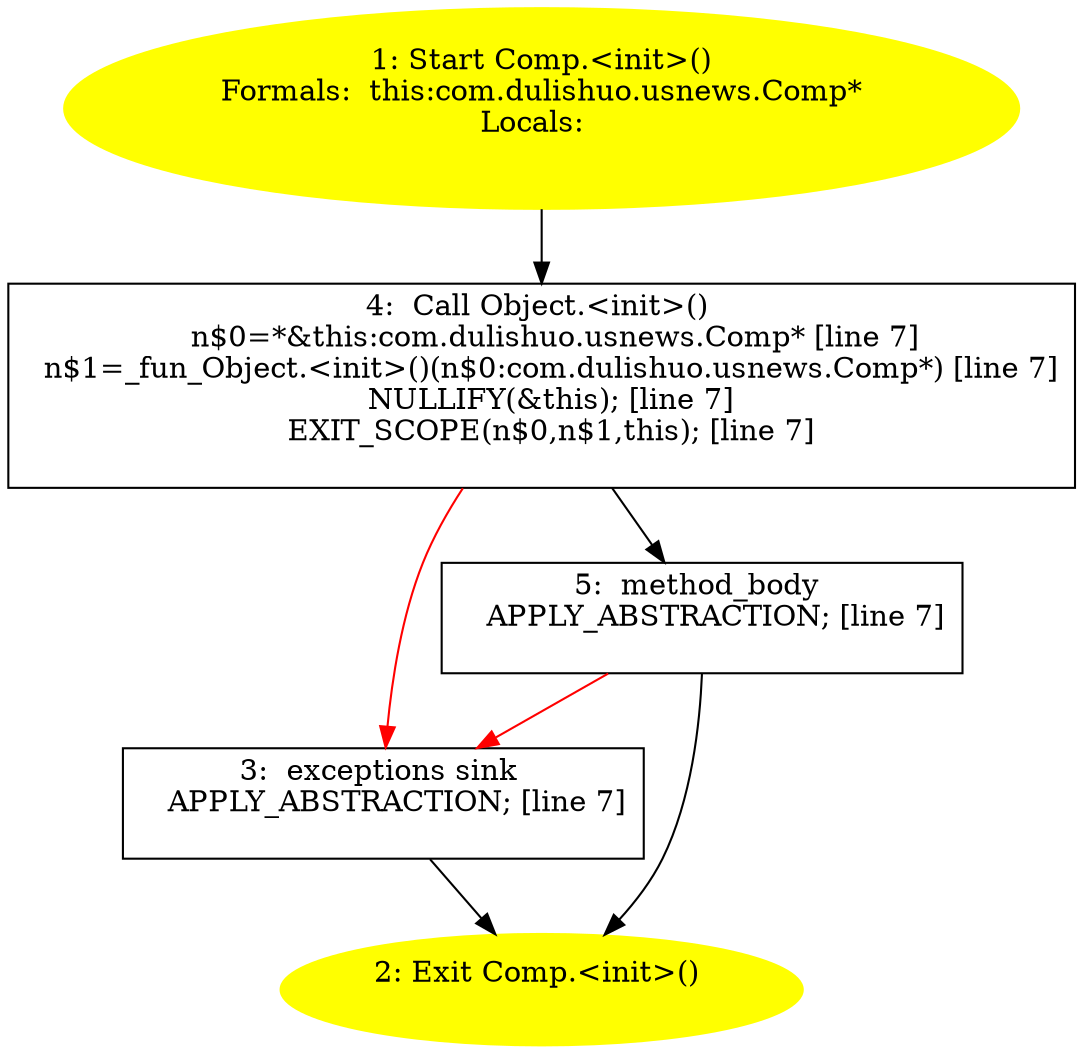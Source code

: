 /* @generated */
digraph cfg {
"com.dulishuo.usnews.Comp.<init>().daf20e740c5ccfaac865f3ec4cbc88c6_1" [label="1: Start Comp.<init>()\nFormals:  this:com.dulishuo.usnews.Comp*\nLocals:  \n  " color=yellow style=filled]
	

	 "com.dulishuo.usnews.Comp.<init>().daf20e740c5ccfaac865f3ec4cbc88c6_1" -> "com.dulishuo.usnews.Comp.<init>().daf20e740c5ccfaac865f3ec4cbc88c6_4" ;
"com.dulishuo.usnews.Comp.<init>().daf20e740c5ccfaac865f3ec4cbc88c6_2" [label="2: Exit Comp.<init>() \n  " color=yellow style=filled]
	

"com.dulishuo.usnews.Comp.<init>().daf20e740c5ccfaac865f3ec4cbc88c6_3" [label="3:  exceptions sink \n   APPLY_ABSTRACTION; [line 7]\n " shape="box"]
	

	 "com.dulishuo.usnews.Comp.<init>().daf20e740c5ccfaac865f3ec4cbc88c6_3" -> "com.dulishuo.usnews.Comp.<init>().daf20e740c5ccfaac865f3ec4cbc88c6_2" ;
"com.dulishuo.usnews.Comp.<init>().daf20e740c5ccfaac865f3ec4cbc88c6_4" [label="4:  Call Object.<init>() \n   n$0=*&this:com.dulishuo.usnews.Comp* [line 7]\n  n$1=_fun_Object.<init>()(n$0:com.dulishuo.usnews.Comp*) [line 7]\n  NULLIFY(&this); [line 7]\n  EXIT_SCOPE(n$0,n$1,this); [line 7]\n " shape="box"]
	

	 "com.dulishuo.usnews.Comp.<init>().daf20e740c5ccfaac865f3ec4cbc88c6_4" -> "com.dulishuo.usnews.Comp.<init>().daf20e740c5ccfaac865f3ec4cbc88c6_5" ;
	 "com.dulishuo.usnews.Comp.<init>().daf20e740c5ccfaac865f3ec4cbc88c6_4" -> "com.dulishuo.usnews.Comp.<init>().daf20e740c5ccfaac865f3ec4cbc88c6_3" [color="red" ];
"com.dulishuo.usnews.Comp.<init>().daf20e740c5ccfaac865f3ec4cbc88c6_5" [label="5:  method_body \n   APPLY_ABSTRACTION; [line 7]\n " shape="box"]
	

	 "com.dulishuo.usnews.Comp.<init>().daf20e740c5ccfaac865f3ec4cbc88c6_5" -> "com.dulishuo.usnews.Comp.<init>().daf20e740c5ccfaac865f3ec4cbc88c6_2" ;
	 "com.dulishuo.usnews.Comp.<init>().daf20e740c5ccfaac865f3ec4cbc88c6_5" -> "com.dulishuo.usnews.Comp.<init>().daf20e740c5ccfaac865f3ec4cbc88c6_3" [color="red" ];
}
